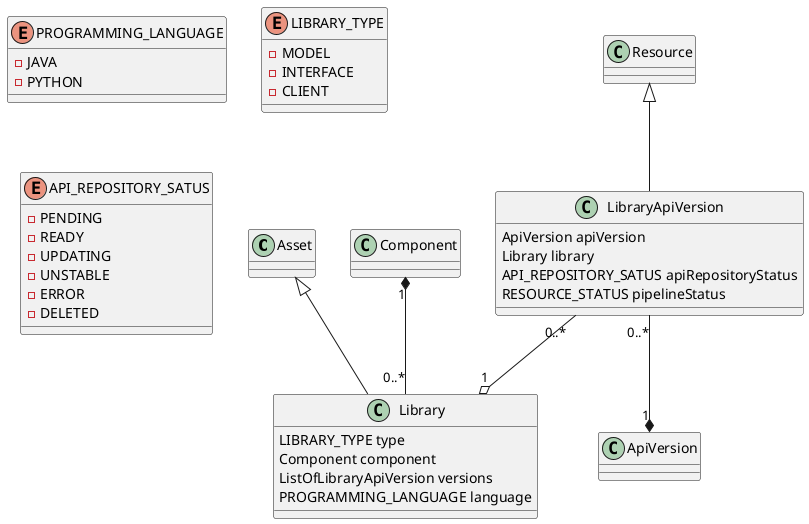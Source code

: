 @startuml

Asset <|-- Library
class  Library {
  LIBRARY_TYPE type
  Component component
  ListOfLibraryApiVersion versions
  PROGRAMMING_LANGUAGE language
}
Component "1" *-- "0..*" Library

enum PROGRAMMING_LANGUAGE {
         - JAVA
         - PYTHON
}

enum LIBRARY_TYPE {
         - MODEL
         - INTERFACE
         - CLIENT
}

class LibraryApiVersion {
  ApiVersion apiVersion
  Library library
  API_REPOSITORY_SATUS apiRepositoryStatus
  RESOURCE_STATUS pipelineStatus
}

enum API_REPOSITORY_SATUS {
         - PENDING
         - READY
         - UPDATING
         - UNSTABLE
         - ERROR
         - DELETED
}

Resource <|-- LibraryApiVersion
LibraryApiVersion "0..*" --o "1" Library
LibraryApiVersion "0..*" --* "1" ApiVersion

@enduml